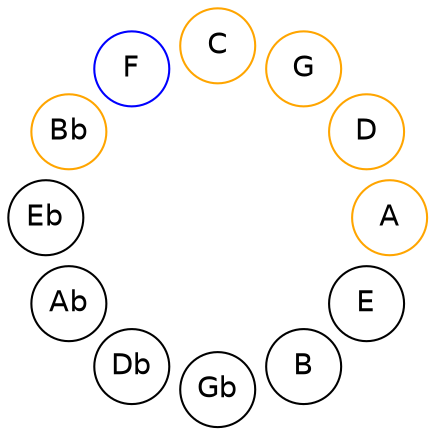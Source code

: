 
graph {

layout = circo;
mindist = .1

node [shape = circle, fontname = Helvetica, margin = 0]
edge [style=invis]

subgraph 1 {
	E -- B -- Gb -- Db -- Ab -- Eb -- Bb -- F -- C -- G -- D -- A -- E
}

Bb [color=orange];
F [color=blue];
C [color=orange];
G [color=orange];
D [color=orange];
A [color=orange];
}
